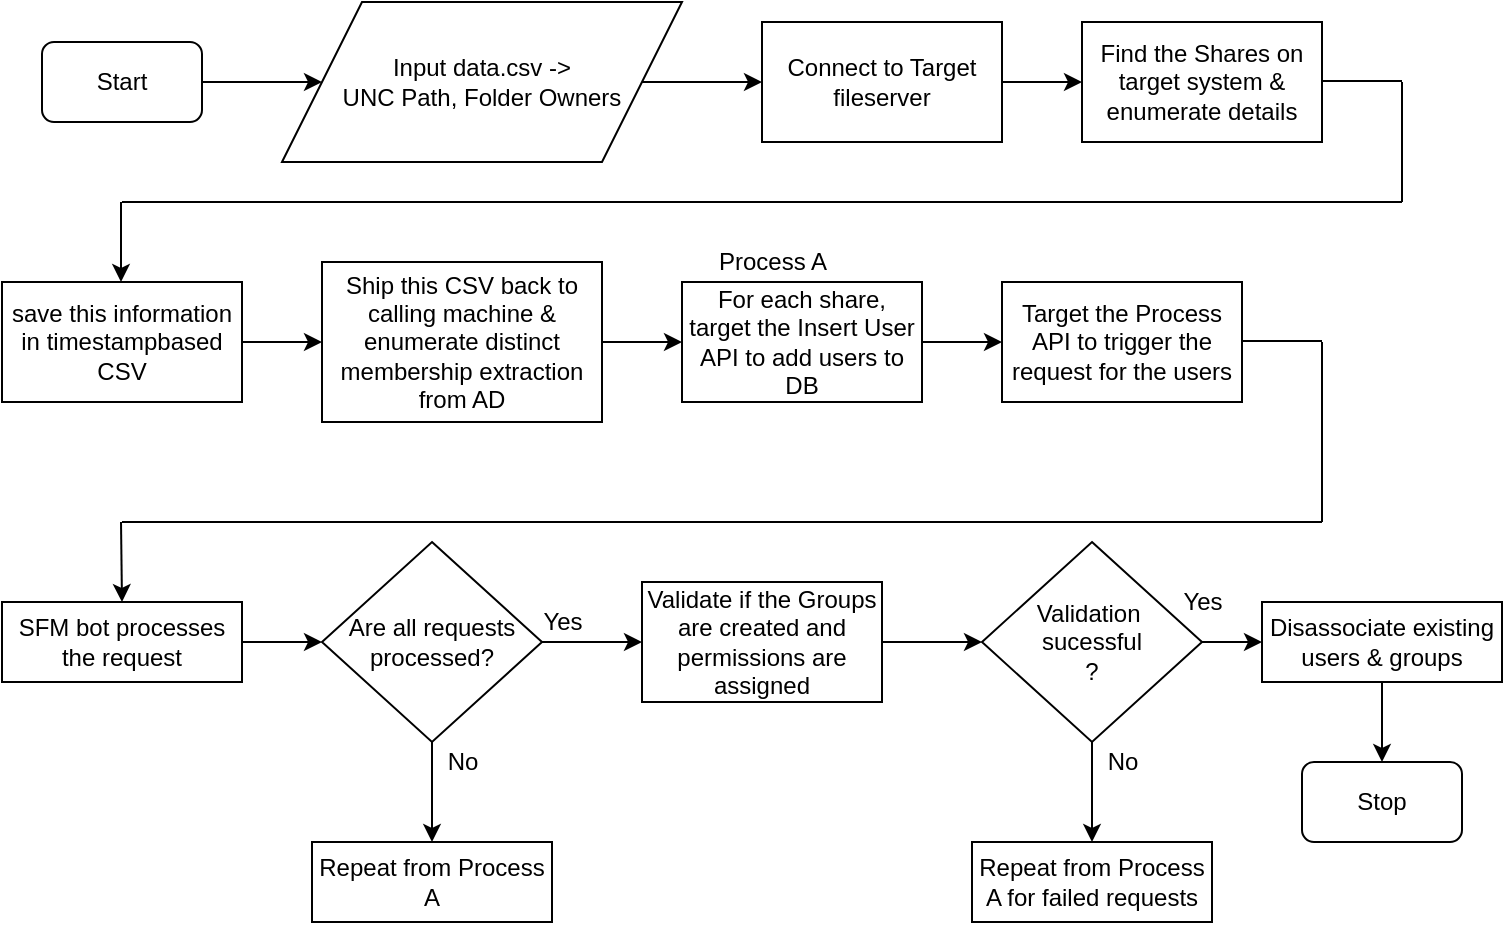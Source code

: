 <mxfile version="13.0.9" type="github">
  <diagram id="XbEey4qihFn1aIaw0n4t" name="Page-1">
    <mxGraphModel dx="854" dy="468" grid="1" gridSize="10" guides="1" tooltips="1" connect="1" arrows="1" fold="1" page="1" pageScale="1" pageWidth="850" pageHeight="1100" math="0" shadow="0">
      <root>
        <mxCell id="0" />
        <mxCell id="1" parent="0" />
        <mxCell id="4VkMX9U7Ixo-YDW_MBsD-2" value="" style="edgeStyle=orthogonalEdgeStyle;rounded=0;orthogonalLoop=1;jettySize=auto;html=1;" parent="1" source="oMd4Auz60f5KPNyBKYmL-1" target="4VkMX9U7Ixo-YDW_MBsD-1" edge="1">
          <mxGeometry relative="1" as="geometry" />
        </mxCell>
        <mxCell id="oMd4Auz60f5KPNyBKYmL-1" value="Start" style="rounded=1;whiteSpace=wrap;html=1;" parent="1" vertex="1">
          <mxGeometry x="40" y="80" width="80" height="40" as="geometry" />
        </mxCell>
        <mxCell id="xCK0569grz23gkU67xgZ-3" value="" style="edgeStyle=orthogonalEdgeStyle;rounded=0;orthogonalLoop=1;jettySize=auto;html=1;" edge="1" parent="1" source="4VkMX9U7Ixo-YDW_MBsD-1" target="xCK0569grz23gkU67xgZ-2">
          <mxGeometry relative="1" as="geometry" />
        </mxCell>
        <mxCell id="4VkMX9U7Ixo-YDW_MBsD-1" value="Input data.csv -&amp;gt;&lt;br&gt;UNC Path, Folder Owners" style="shape=parallelogram;perimeter=parallelogramPerimeter;whiteSpace=wrap;html=1;" parent="1" vertex="1">
          <mxGeometry x="160" y="60" width="200" height="80" as="geometry" />
        </mxCell>
        <mxCell id="xCK0569grz23gkU67xgZ-11" value="" style="edgeStyle=orthogonalEdgeStyle;rounded=0;orthogonalLoop=1;jettySize=auto;html=1;" edge="1" parent="1" source="4VkMX9U7Ixo-YDW_MBsD-3" target="4VkMX9U7Ixo-YDW_MBsD-5">
          <mxGeometry relative="1" as="geometry" />
        </mxCell>
        <mxCell id="4VkMX9U7Ixo-YDW_MBsD-3" value="For each share, target the Insert User&lt;br&gt;API to add users to DB" style="rounded=0;whiteSpace=wrap;html=1;" parent="1" vertex="1">
          <mxGeometry x="360" y="200" width="120" height="60" as="geometry" />
        </mxCell>
        <mxCell id="4VkMX9U7Ixo-YDW_MBsD-5" value="Target the Process API to trigger the request for the users" style="rounded=0;whiteSpace=wrap;html=1;" parent="1" vertex="1">
          <mxGeometry x="520" y="200" width="120" height="60" as="geometry" />
        </mxCell>
        <mxCell id="4VkMX9U7Ixo-YDW_MBsD-9" value="" style="endArrow=none;html=1;" parent="1" edge="1">
          <mxGeometry width="50" height="50" relative="1" as="geometry">
            <mxPoint x="720" y="99.5" as="sourcePoint" />
            <mxPoint x="680" y="99.5" as="targetPoint" />
          </mxGeometry>
        </mxCell>
        <mxCell id="4VkMX9U7Ixo-YDW_MBsD-10" value="" style="endArrow=none;html=1;" parent="1" edge="1">
          <mxGeometry width="50" height="50" relative="1" as="geometry">
            <mxPoint x="720" y="160" as="sourcePoint" />
            <mxPoint x="720" y="100" as="targetPoint" />
          </mxGeometry>
        </mxCell>
        <mxCell id="4VkMX9U7Ixo-YDW_MBsD-11" value="" style="endArrow=none;html=1;" parent="1" edge="1">
          <mxGeometry width="50" height="50" relative="1" as="geometry">
            <mxPoint x="80" y="160" as="sourcePoint" />
            <mxPoint x="720" y="160" as="targetPoint" />
          </mxGeometry>
        </mxCell>
        <mxCell id="4VkMX9U7Ixo-YDW_MBsD-12" value="" style="endArrow=classic;html=1;" parent="1" edge="1">
          <mxGeometry width="50" height="50" relative="1" as="geometry">
            <mxPoint x="79.5" y="160" as="sourcePoint" />
            <mxPoint x="79.5" y="200" as="targetPoint" />
          </mxGeometry>
        </mxCell>
        <mxCell id="xCK0569grz23gkU67xgZ-16" value="" style="edgeStyle=orthogonalEdgeStyle;rounded=0;orthogonalLoop=1;jettySize=auto;html=1;" edge="1" parent="1" source="4VkMX9U7Ixo-YDW_MBsD-13" target="4VkMX9U7Ixo-YDW_MBsD-15">
          <mxGeometry relative="1" as="geometry" />
        </mxCell>
        <mxCell id="4VkMX9U7Ixo-YDW_MBsD-13" value="SFM bot processes&lt;br&gt;the request" style="rounded=0;whiteSpace=wrap;html=1;" parent="1" vertex="1">
          <mxGeometry x="20" y="360" width="120" height="40" as="geometry" />
        </mxCell>
        <mxCell id="xCK0569grz23gkU67xgZ-20" value="" style="edgeStyle=orthogonalEdgeStyle;rounded=0;orthogonalLoop=1;jettySize=auto;html=1;" edge="1" parent="1" source="4VkMX9U7Ixo-YDW_MBsD-15" target="xCK0569grz23gkU67xgZ-1">
          <mxGeometry relative="1" as="geometry" />
        </mxCell>
        <mxCell id="xCK0569grz23gkU67xgZ-24" value="" style="edgeStyle=orthogonalEdgeStyle;rounded=0;orthogonalLoop=1;jettySize=auto;html=1;" edge="1" parent="1" source="4VkMX9U7Ixo-YDW_MBsD-15" target="xCK0569grz23gkU67xgZ-22">
          <mxGeometry relative="1" as="geometry" />
        </mxCell>
        <mxCell id="4VkMX9U7Ixo-YDW_MBsD-15" value="Are all requests&lt;br&gt;processed?" style="rhombus;whiteSpace=wrap;html=1;" parent="1" vertex="1">
          <mxGeometry x="180" y="330" width="110" height="100" as="geometry" />
        </mxCell>
        <mxCell id="4VkMX9U7Ixo-YDW_MBsD-18" value="Yes" style="text;html=1;align=center;verticalAlign=middle;resizable=0;points=[];autosize=1;" parent="1" vertex="1">
          <mxGeometry x="280" y="360" width="40" height="20" as="geometry" />
        </mxCell>
        <mxCell id="xCK0569grz23gkU67xgZ-26" value="" style="edgeStyle=orthogonalEdgeStyle;rounded=0;orthogonalLoop=1;jettySize=auto;html=1;" edge="1" parent="1" source="xCK0569grz23gkU67xgZ-1" target="xCK0569grz23gkU67xgZ-25">
          <mxGeometry relative="1" as="geometry" />
        </mxCell>
        <mxCell id="xCK0569grz23gkU67xgZ-1" value="Validate if the Groups are created and permissions are assigned" style="rounded=0;whiteSpace=wrap;html=1;" vertex="1" parent="1">
          <mxGeometry x="340" y="350" width="120" height="60" as="geometry" />
        </mxCell>
        <mxCell id="xCK0569grz23gkU67xgZ-6" value="" style="edgeStyle=orthogonalEdgeStyle;rounded=0;orthogonalLoop=1;jettySize=auto;html=1;" edge="1" parent="1" source="xCK0569grz23gkU67xgZ-2" target="xCK0569grz23gkU67xgZ-5">
          <mxGeometry relative="1" as="geometry" />
        </mxCell>
        <mxCell id="xCK0569grz23gkU67xgZ-2" value="Connect to Target fileserver" style="rounded=0;whiteSpace=wrap;html=1;" vertex="1" parent="1">
          <mxGeometry x="400" y="70" width="120" height="60" as="geometry" />
        </mxCell>
        <mxCell id="xCK0569grz23gkU67xgZ-5" value="Find the Shares on target system &amp;amp; enumerate details" style="rounded=0;whiteSpace=wrap;html=1;" vertex="1" parent="1">
          <mxGeometry x="560" y="70" width="120" height="60" as="geometry" />
        </mxCell>
        <mxCell id="xCK0569grz23gkU67xgZ-9" value="" style="edgeStyle=orthogonalEdgeStyle;rounded=0;orthogonalLoop=1;jettySize=auto;html=1;" edge="1" parent="1" source="xCK0569grz23gkU67xgZ-7" target="xCK0569grz23gkU67xgZ-8">
          <mxGeometry relative="1" as="geometry" />
        </mxCell>
        <mxCell id="xCK0569grz23gkU67xgZ-7" value="save this information in timestampbased CSV" style="rounded=0;whiteSpace=wrap;html=1;" vertex="1" parent="1">
          <mxGeometry x="20" y="200" width="120" height="60" as="geometry" />
        </mxCell>
        <mxCell id="xCK0569grz23gkU67xgZ-10" value="" style="edgeStyle=orthogonalEdgeStyle;rounded=0;orthogonalLoop=1;jettySize=auto;html=1;" edge="1" parent="1" source="xCK0569grz23gkU67xgZ-8" target="4VkMX9U7Ixo-YDW_MBsD-3">
          <mxGeometry relative="1" as="geometry" />
        </mxCell>
        <mxCell id="xCK0569grz23gkU67xgZ-8" value="Ship this CSV back to calling machine &amp;amp; enumerate distinct membership extraction from AD" style="rounded=0;whiteSpace=wrap;html=1;" vertex="1" parent="1">
          <mxGeometry x="180" y="190" width="140" height="80" as="geometry" />
        </mxCell>
        <mxCell id="xCK0569grz23gkU67xgZ-12" value="" style="endArrow=none;html=1;" edge="1" parent="1">
          <mxGeometry width="50" height="50" relative="1" as="geometry">
            <mxPoint x="680" y="229.5" as="sourcePoint" />
            <mxPoint x="640" y="229.5" as="targetPoint" />
          </mxGeometry>
        </mxCell>
        <mxCell id="xCK0569grz23gkU67xgZ-13" value="" style="endArrow=none;html=1;" edge="1" parent="1">
          <mxGeometry width="50" height="50" relative="1" as="geometry">
            <mxPoint x="680" y="320" as="sourcePoint" />
            <mxPoint x="680" y="230" as="targetPoint" />
          </mxGeometry>
        </mxCell>
        <mxCell id="xCK0569grz23gkU67xgZ-14" value="" style="endArrow=none;html=1;" edge="1" parent="1">
          <mxGeometry width="50" height="50" relative="1" as="geometry">
            <mxPoint x="80" y="320" as="sourcePoint" />
            <mxPoint x="680" y="320" as="targetPoint" />
          </mxGeometry>
        </mxCell>
        <mxCell id="xCK0569grz23gkU67xgZ-15" value="" style="endArrow=classic;html=1;" edge="1" parent="1">
          <mxGeometry width="50" height="50" relative="1" as="geometry">
            <mxPoint x="79.5" y="320" as="sourcePoint" />
            <mxPoint x="80" y="360" as="targetPoint" />
          </mxGeometry>
        </mxCell>
        <mxCell id="xCK0569grz23gkU67xgZ-17" value="Process A" style="text;html=1;align=center;verticalAlign=middle;resizable=0;points=[];autosize=1;" vertex="1" parent="1">
          <mxGeometry x="370" y="180" width="70" height="20" as="geometry" />
        </mxCell>
        <mxCell id="xCK0569grz23gkU67xgZ-21" value="No" style="text;html=1;align=center;verticalAlign=middle;resizable=0;points=[];autosize=1;" vertex="1" parent="1">
          <mxGeometry x="235" y="430" width="30" height="20" as="geometry" />
        </mxCell>
        <mxCell id="xCK0569grz23gkU67xgZ-22" value="Repeat from Process A" style="rounded=0;whiteSpace=wrap;html=1;" vertex="1" parent="1">
          <mxGeometry x="175" y="480" width="120" height="40" as="geometry" />
        </mxCell>
        <mxCell id="xCK0569grz23gkU67xgZ-28" value="" style="edgeStyle=orthogonalEdgeStyle;rounded=0;orthogonalLoop=1;jettySize=auto;html=1;" edge="1" parent="1" source="xCK0569grz23gkU67xgZ-25" target="xCK0569grz23gkU67xgZ-27">
          <mxGeometry relative="1" as="geometry" />
        </mxCell>
        <mxCell id="xCK0569grz23gkU67xgZ-31" value="" style="edgeStyle=orthogonalEdgeStyle;rounded=0;orthogonalLoop=1;jettySize=auto;html=1;" edge="1" parent="1" source="xCK0569grz23gkU67xgZ-25">
          <mxGeometry relative="1" as="geometry">
            <mxPoint x="650" y="380" as="targetPoint" />
          </mxGeometry>
        </mxCell>
        <mxCell id="xCK0569grz23gkU67xgZ-25" value="Validation&amp;nbsp;&lt;br&gt;sucessful&lt;br&gt;?" style="rhombus;whiteSpace=wrap;html=1;" vertex="1" parent="1">
          <mxGeometry x="510" y="330" width="110" height="100" as="geometry" />
        </mxCell>
        <mxCell id="xCK0569grz23gkU67xgZ-27" value="Repeat from Process A for failed requests" style="rounded=0;whiteSpace=wrap;html=1;" vertex="1" parent="1">
          <mxGeometry x="505" y="480" width="120" height="40" as="geometry" />
        </mxCell>
        <mxCell id="xCK0569grz23gkU67xgZ-29" value="No" style="text;html=1;align=center;verticalAlign=middle;resizable=0;points=[];autosize=1;" vertex="1" parent="1">
          <mxGeometry x="565" y="430" width="30" height="20" as="geometry" />
        </mxCell>
        <mxCell id="xCK0569grz23gkU67xgZ-37" value="" style="edgeStyle=orthogonalEdgeStyle;rounded=0;orthogonalLoop=1;jettySize=auto;html=1;" edge="1" parent="1" source="xCK0569grz23gkU67xgZ-32" target="xCK0569grz23gkU67xgZ-34">
          <mxGeometry relative="1" as="geometry" />
        </mxCell>
        <mxCell id="xCK0569grz23gkU67xgZ-32" value="Disassociate&amp;nbsp;existing users &amp;amp; groups" style="rounded=0;whiteSpace=wrap;html=1;" vertex="1" parent="1">
          <mxGeometry x="650" y="360" width="120" height="40" as="geometry" />
        </mxCell>
        <mxCell id="xCK0569grz23gkU67xgZ-33" value="Yes" style="text;html=1;align=center;verticalAlign=middle;resizable=0;points=[];autosize=1;" vertex="1" parent="1">
          <mxGeometry x="600" y="350" width="40" height="20" as="geometry" />
        </mxCell>
        <mxCell id="xCK0569grz23gkU67xgZ-34" value="Stop" style="rounded=1;whiteSpace=wrap;html=1;" vertex="1" parent="1">
          <mxGeometry x="670" y="440" width="80" height="40" as="geometry" />
        </mxCell>
      </root>
    </mxGraphModel>
  </diagram>
</mxfile>
